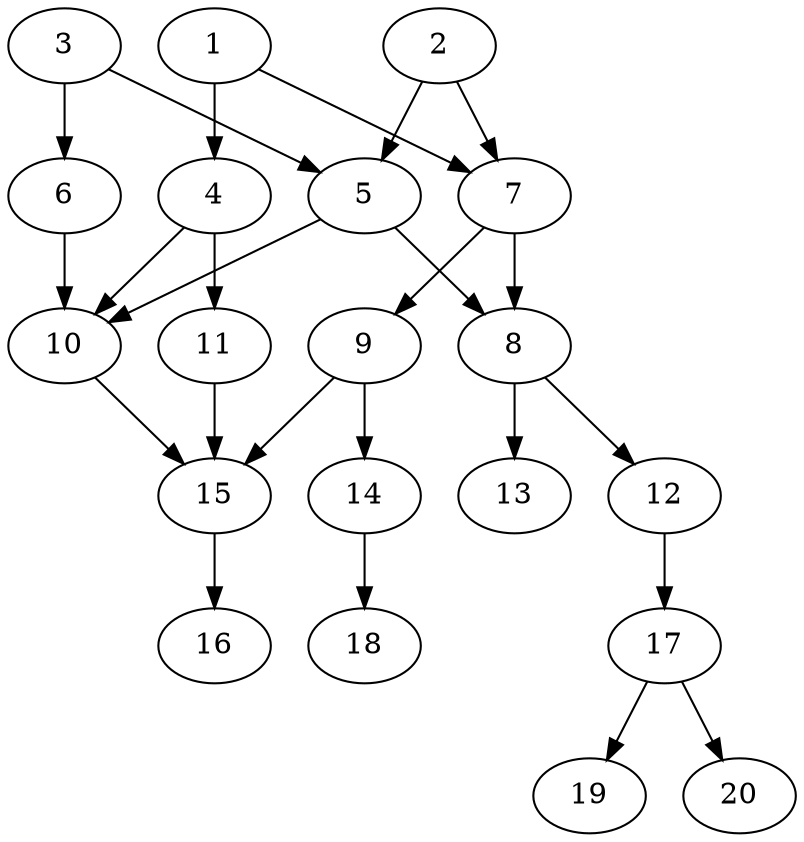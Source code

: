 // DAG automatically generated by daggen at Thu Oct  3 13:58:43 2019
// ./daggen --dot -n 20 --ccr 0.5 --fat 0.5 --regular 0.9 --density 0.6 --mindata 5242880 --maxdata 52428800 
digraph G {
  1 [size="42158080", alpha="0.14", expect_size="21079040"] 
  1 -> 4 [size ="21079040"]
  1 -> 7 [size ="21079040"]
  2 [size="34873344", alpha="0.06", expect_size="17436672"] 
  2 -> 5 [size ="17436672"]
  2 -> 7 [size ="17436672"]
  3 [size="86059008", alpha="0.13", expect_size="43029504"] 
  3 -> 5 [size ="43029504"]
  3 -> 6 [size ="43029504"]
  4 [size="14168064", alpha="0.06", expect_size="7084032"] 
  4 -> 10 [size ="7084032"]
  4 -> 11 [size ="7084032"]
  5 [size="38060032", alpha="0.03", expect_size="19030016"] 
  5 -> 8 [size ="19030016"]
  5 -> 10 [size ="19030016"]
  6 [size="100450304", alpha="0.11", expect_size="50225152"] 
  6 -> 10 [size ="50225152"]
  7 [size="14501888", alpha="0.12", expect_size="7250944"] 
  7 -> 8 [size ="7250944"]
  7 -> 9 [size ="7250944"]
  8 [size="88156160", alpha="0.07", expect_size="44078080"] 
  8 -> 12 [size ="44078080"]
  8 -> 13 [size ="44078080"]
  9 [size="63963136", alpha="0.00", expect_size="31981568"] 
  9 -> 14 [size ="31981568"]
  9 -> 15 [size ="31981568"]
  10 [size="47267840", alpha="0.06", expect_size="23633920"] 
  10 -> 15 [size ="23633920"]
  11 [size="41887744", alpha="0.15", expect_size="20943872"] 
  11 -> 15 [size ="20943872"]
  12 [size="13268992", alpha="0.14", expect_size="6634496"] 
  12 -> 17 [size ="6634496"]
  13 [size="42983424", alpha="0.02", expect_size="21491712"] 
  14 [size="103620608", alpha="0.15", expect_size="51810304"] 
  14 -> 18 [size ="51810304"]
  15 [size="38991872", alpha="0.08", expect_size="19495936"] 
  15 -> 16 [size ="19495936"]
  16 [size="52455424", alpha="0.02", expect_size="26227712"] 
  17 [size="104646656", alpha="0.13", expect_size="52323328"] 
  17 -> 19 [size ="52323328"]
  17 -> 20 [size ="52323328"]
  18 [size="66007040", alpha="0.06", expect_size="33003520"] 
  19 [size="96851968", alpha="0.00", expect_size="48425984"] 
  20 [size="99076096", alpha="0.07", expect_size="49538048"] 
}
